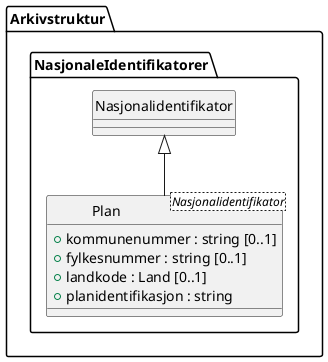 @startuml
skinparam nodesep 100
hide circle
class Arkivstruktur.NasjonaleIdentifikatorer.Plan <Nasjonalidentifikator> {
  +kommunenummer : string [0..1]
  +fylkesnummer : string [0..1]
  +landkode : Land [0..1]
  +planidentifikasjon : string
}
class Arkivstruktur.NasjonaleIdentifikatorer.Nasjonalidentifikator {
}
Arkivstruktur.NasjonaleIdentifikatorer.Nasjonalidentifikator <|-- Arkivstruktur.NasjonaleIdentifikatorer.Plan
@enduml
